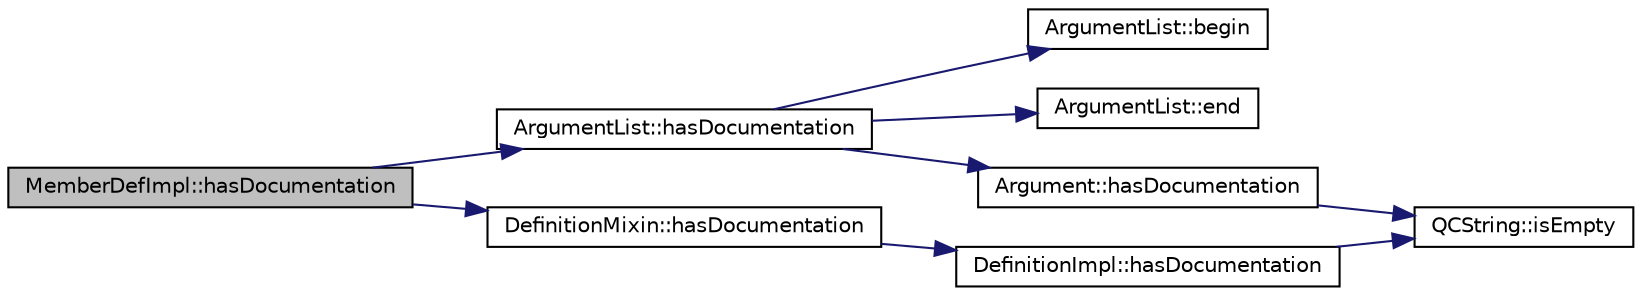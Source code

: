digraph "MemberDefImpl::hasDocumentation"
{
 // LATEX_PDF_SIZE
  edge [fontname="Helvetica",fontsize="10",labelfontname="Helvetica",labelfontsize="10"];
  node [fontname="Helvetica",fontsize="10",shape=record];
  rankdir="LR";
  Node1 [label="MemberDefImpl::hasDocumentation",height=0.2,width=0.4,color="black", fillcolor="grey75", style="filled", fontcolor="black",tooltip=" "];
  Node1 -> Node2 [color="midnightblue",fontsize="10",style="solid"];
  Node2 [label="ArgumentList::hasDocumentation",height=0.2,width=0.4,color="black", fillcolor="white", style="filled",URL="$classArgumentList.html#a3d2726240dff68120149845452e1d1ec",tooltip=" "];
  Node2 -> Node3 [color="midnightblue",fontsize="10",style="solid"];
  Node3 [label="ArgumentList::begin",height=0.2,width=0.4,color="black", fillcolor="white", style="filled",URL="$classArgumentList.html#acc52d012d093df1adede055164f69dc9",tooltip=" "];
  Node2 -> Node4 [color="midnightblue",fontsize="10",style="solid"];
  Node4 [label="ArgumentList::end",height=0.2,width=0.4,color="black", fillcolor="white", style="filled",URL="$classArgumentList.html#a215181845c0d9f0525806a4165c4f552",tooltip=" "];
  Node2 -> Node5 [color="midnightblue",fontsize="10",style="solid"];
  Node5 [label="Argument::hasDocumentation",height=0.2,width=0.4,color="black", fillcolor="white", style="filled",URL="$structArgument.html#aca66c2b989361c43f7e1adfe9d7f125d",tooltip=" "];
  Node5 -> Node6 [color="midnightblue",fontsize="10",style="solid"];
  Node6 [label="QCString::isEmpty",height=0.2,width=0.4,color="black", fillcolor="white", style="filled",URL="$classQCString.html#a621c4090d69ad7d05ef8e5234376c3d8",tooltip=" "];
  Node1 -> Node7 [color="midnightblue",fontsize="10",style="solid"];
  Node7 [label="DefinitionMixin::hasDocumentation",height=0.2,width=0.4,color="black", fillcolor="white", style="filled",URL="$classDefinitionMixin.html#a41ceab8b372a47ef408efadf43bdc31c",tooltip=" "];
  Node7 -> Node8 [color="midnightblue",fontsize="10",style="solid"];
  Node8 [label="DefinitionImpl::hasDocumentation",height=0.2,width=0.4,color="black", fillcolor="white", style="filled",URL="$classDefinitionImpl.html#aefab82fe69ac7ef24e9b5f7d4379103a",tooltip=" "];
  Node8 -> Node6 [color="midnightblue",fontsize="10",style="solid"];
}
